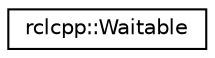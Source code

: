 digraph "Graphical Class Hierarchy"
{
  edge [fontname="Helvetica",fontsize="10",labelfontname="Helvetica",labelfontsize="10"];
  node [fontname="Helvetica",fontsize="10",shape=record];
  rankdir="LR";
  Node0 [label="rclcpp::Waitable",height=0.2,width=0.4,color="black", fillcolor="white", style="filled",URL="$classrclcpp_1_1Waitable.html"];
}
